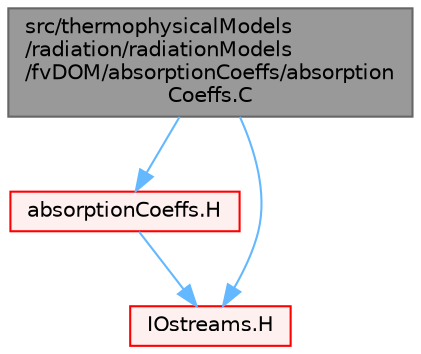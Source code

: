 digraph "src/thermophysicalModels/radiation/radiationModels/fvDOM/absorptionCoeffs/absorptionCoeffs.C"
{
 // LATEX_PDF_SIZE
  bgcolor="transparent";
  edge [fontname=Helvetica,fontsize=10,labelfontname=Helvetica,labelfontsize=10];
  node [fontname=Helvetica,fontsize=10,shape=box,height=0.2,width=0.4];
  Node1 [id="Node000001",label="src/thermophysicalModels\l/radiation/radiationModels\l/fvDOM/absorptionCoeffs/absorption\lCoeffs.C",height=0.2,width=0.4,color="gray40", fillcolor="grey60", style="filled", fontcolor="black",tooltip=" "];
  Node1 -> Node2 [id="edge1_Node000001_Node000002",color="steelblue1",style="solid",tooltip=" "];
  Node2 [id="Node000002",label="absorptionCoeffs.H",height=0.2,width=0.4,color="red", fillcolor="#FFF0F0", style="filled",URL="$absorptionCoeffs_8H.html",tooltip=" "];
  Node2 -> Node88 [id="edge2_Node000002_Node000088",color="steelblue1",style="solid",tooltip=" "];
  Node88 [id="Node000088",label="IOstreams.H",height=0.2,width=0.4,color="red", fillcolor="#FFF0F0", style="filled",URL="$IOstreams_8H.html",tooltip="Useful combination of include files which define Sin, Sout and Serr and the use of IO streams general..."];
  Node1 -> Node88 [id="edge3_Node000001_Node000088",color="steelblue1",style="solid",tooltip=" "];
}
